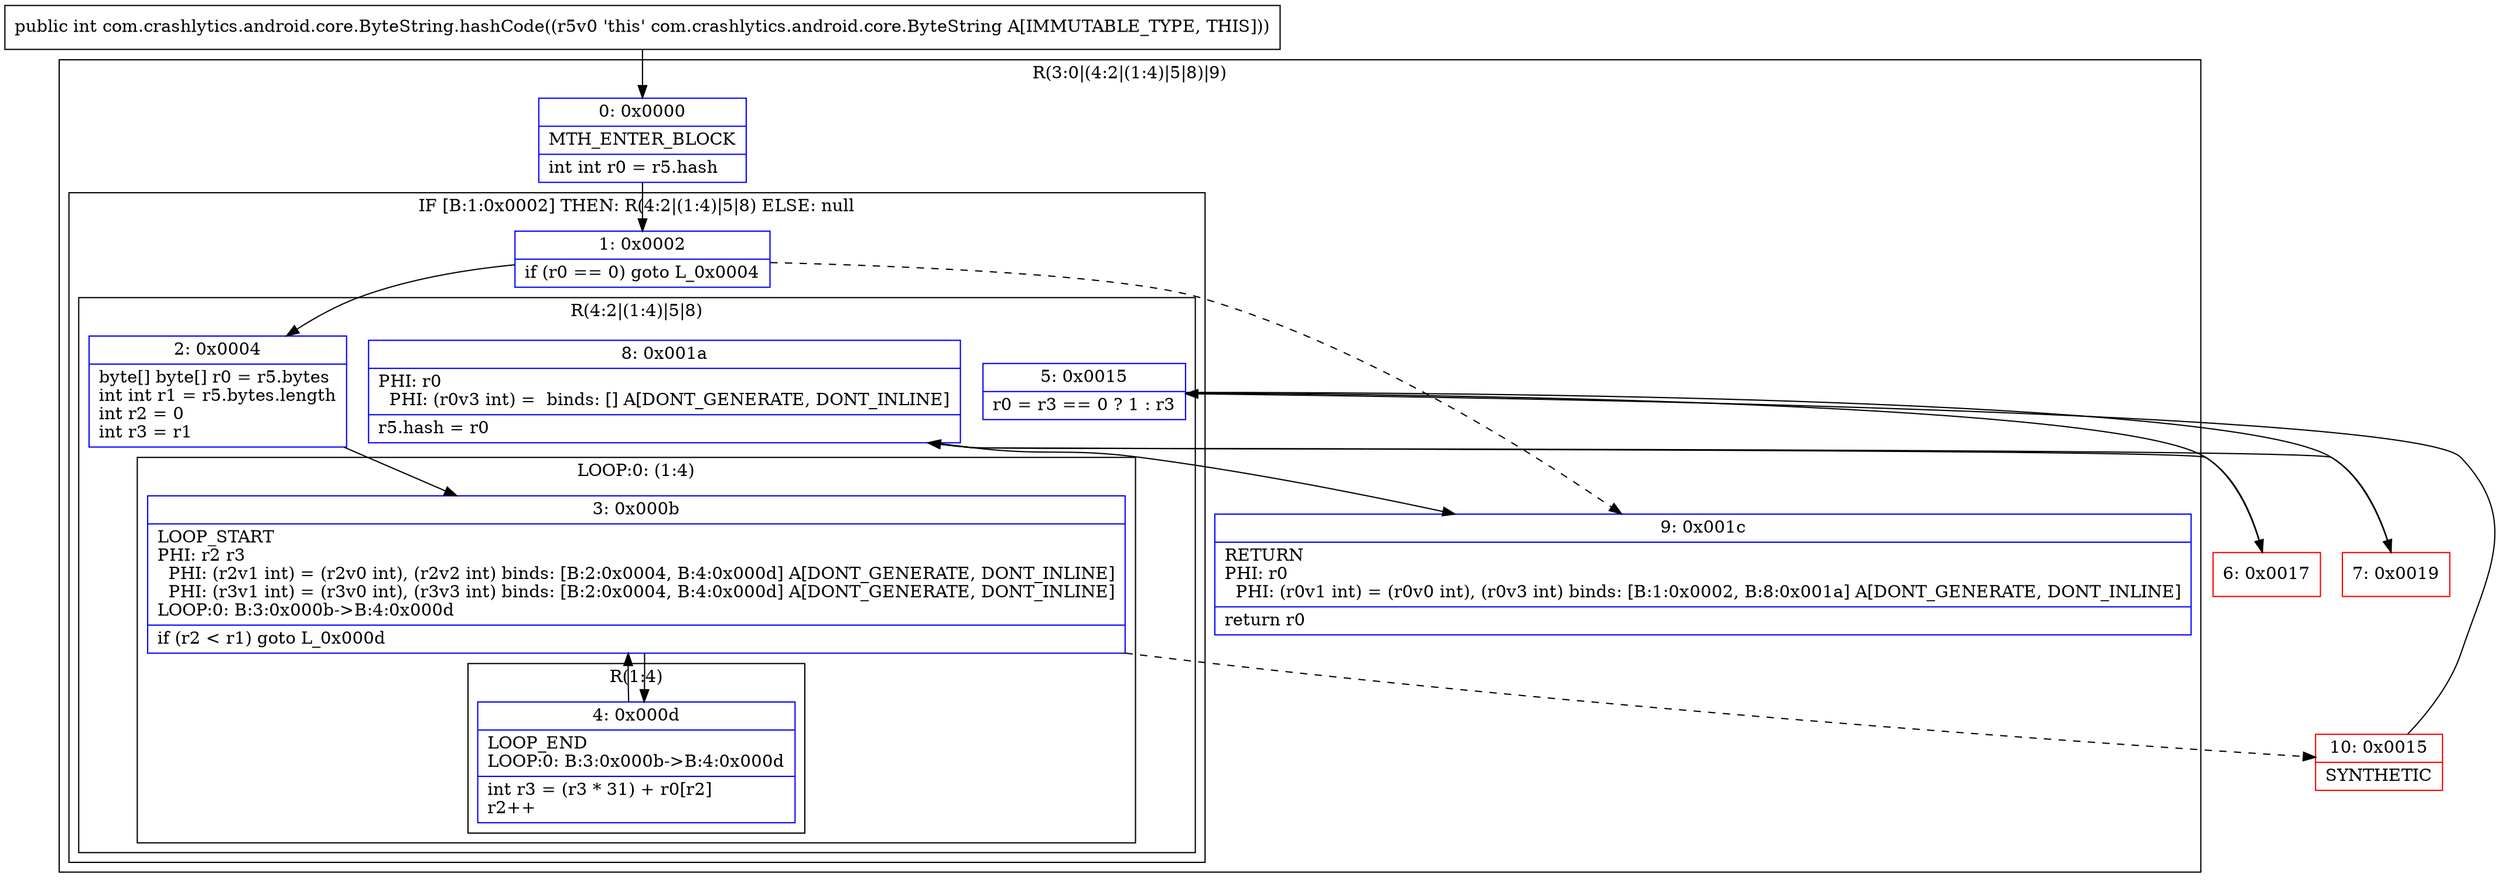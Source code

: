 digraph "CFG forcom.crashlytics.android.core.ByteString.hashCode()I" {
subgraph cluster_Region_1748151216 {
label = "R(3:0|(4:2|(1:4)|5|8)|9)";
node [shape=record,color=blue];
Node_0 [shape=record,label="{0\:\ 0x0000|MTH_ENTER_BLOCK\l|int int r0 = r5.hash\l}"];
subgraph cluster_IfRegion_933879661 {
label = "IF [B:1:0x0002] THEN: R(4:2|(1:4)|5|8) ELSE: null";
node [shape=record,color=blue];
Node_1 [shape=record,label="{1\:\ 0x0002|if (r0 == 0) goto L_0x0004\l}"];
subgraph cluster_Region_1696393240 {
label = "R(4:2|(1:4)|5|8)";
node [shape=record,color=blue];
Node_2 [shape=record,label="{2\:\ 0x0004|byte[] byte[] r0 = r5.bytes\lint int r1 = r5.bytes.length\lint r2 = 0\lint r3 = r1\l}"];
subgraph cluster_LoopRegion_379932991 {
label = "LOOP:0: (1:4)";
node [shape=record,color=blue];
Node_3 [shape=record,label="{3\:\ 0x000b|LOOP_START\lPHI: r2 r3 \l  PHI: (r2v1 int) = (r2v0 int), (r2v2 int) binds: [B:2:0x0004, B:4:0x000d] A[DONT_GENERATE, DONT_INLINE]\l  PHI: (r3v1 int) = (r3v0 int), (r3v3 int) binds: [B:2:0x0004, B:4:0x000d] A[DONT_GENERATE, DONT_INLINE]\lLOOP:0: B:3:0x000b\-\>B:4:0x000d\l|if (r2 \< r1) goto L_0x000d\l}"];
subgraph cluster_Region_1807157458 {
label = "R(1:4)";
node [shape=record,color=blue];
Node_4 [shape=record,label="{4\:\ 0x000d|LOOP_END\lLOOP:0: B:3:0x000b\-\>B:4:0x000d\l|int r3 = (r3 * 31) + r0[r2]\lr2++\l}"];
}
}
Node_5 [shape=record,label="{5\:\ 0x0015|r0 = r3 == 0 ? 1 : r3\l}"];
Node_8 [shape=record,label="{8\:\ 0x001a|PHI: r0 \l  PHI: (r0v3 int) =  binds: [] A[DONT_GENERATE, DONT_INLINE]\l|r5.hash = r0\l}"];
}
}
Node_9 [shape=record,label="{9\:\ 0x001c|RETURN\lPHI: r0 \l  PHI: (r0v1 int) = (r0v0 int), (r0v3 int) binds: [B:1:0x0002, B:8:0x001a] A[DONT_GENERATE, DONT_INLINE]\l|return r0\l}"];
}
Node_6 [shape=record,color=red,label="{6\:\ 0x0017}"];
Node_7 [shape=record,color=red,label="{7\:\ 0x0019}"];
Node_10 [shape=record,color=red,label="{10\:\ 0x0015|SYNTHETIC\l}"];
MethodNode[shape=record,label="{public int com.crashlytics.android.core.ByteString.hashCode((r5v0 'this' com.crashlytics.android.core.ByteString A[IMMUTABLE_TYPE, THIS])) }"];
MethodNode -> Node_0;
Node_0 -> Node_1;
Node_1 -> Node_2;
Node_1 -> Node_9[style=dashed];
Node_2 -> Node_3;
Node_3 -> Node_4;
Node_3 -> Node_10[style=dashed];
Node_4 -> Node_3;
Node_5 -> Node_6;
Node_5 -> Node_7;
Node_8 -> Node_9;
Node_6 -> Node_8;
Node_7 -> Node_8;
Node_10 -> Node_5;
}


